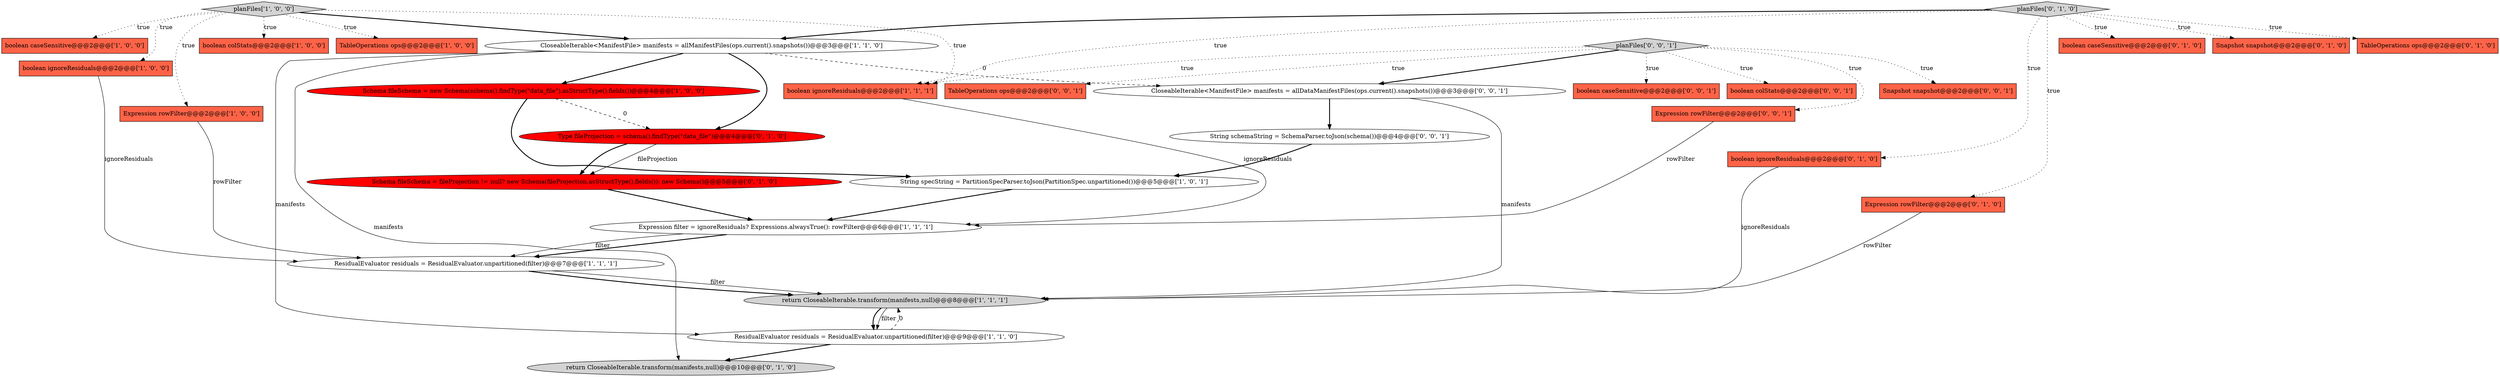 digraph {
27 [style = filled, label = "CloseableIterable<ManifestFile> manifests = allDataManifestFiles(ops.current().snapshots())@@@3@@@['0', '0', '1']", fillcolor = white, shape = ellipse image = "AAA0AAABBB3BBB"];
11 [style = filled, label = "TableOperations ops@@@2@@@['1', '0', '0']", fillcolor = tomato, shape = box image = "AAA0AAABBB1BBB"];
10 [style = filled, label = "boolean caseSensitive@@@2@@@['1', '0', '0']", fillcolor = tomato, shape = box image = "AAA0AAABBB1BBB"];
14 [style = filled, label = "boolean ignoreResiduals@@@2@@@['0', '1', '0']", fillcolor = tomato, shape = box image = "AAA0AAABBB2BBB"];
12 [style = filled, label = "boolean ignoreResiduals@@@2@@@['1', '0', '0']", fillcolor = tomato, shape = box image = "AAA0AAABBB1BBB"];
30 [style = filled, label = "boolean colStats@@@2@@@['0', '0', '1']", fillcolor = tomato, shape = box image = "AAA0AAABBB3BBB"];
21 [style = filled, label = "Schema fileSchema = fileProjection != null? new Schema(fileProjection.asStructType().fields()): new Schema()@@@5@@@['0', '1', '0']", fillcolor = red, shape = ellipse image = "AAA1AAABBB2BBB"];
25 [style = filled, label = "Expression rowFilter@@@2@@@['0', '0', '1']", fillcolor = tomato, shape = box image = "AAA0AAABBB3BBB"];
23 [style = filled, label = "Snapshot snapshot@@@2@@@['0', '0', '1']", fillcolor = tomato, shape = box image = "AAA0AAABBB3BBB"];
6 [style = filled, label = "CloseableIterable<ManifestFile> manifests = allManifestFiles(ops.current().snapshots())@@@3@@@['1', '1', '0']", fillcolor = white, shape = ellipse image = "AAA0AAABBB1BBB"];
16 [style = filled, label = "boolean caseSensitive@@@2@@@['0', '1', '0']", fillcolor = tomato, shape = box image = "AAA0AAABBB2BBB"];
8 [style = filled, label = "planFiles['1', '0', '0']", fillcolor = lightgray, shape = diamond image = "AAA0AAABBB1BBB"];
22 [style = filled, label = "Snapshot snapshot@@@2@@@['0', '1', '0']", fillcolor = tomato, shape = box image = "AAA0AAABBB2BBB"];
7 [style = filled, label = "ResidualEvaluator residuals = ResidualEvaluator.unpartitioned(filter)@@@7@@@['1', '1', '1']", fillcolor = white, shape = ellipse image = "AAA0AAABBB1BBB"];
9 [style = filled, label = "Expression rowFilter@@@2@@@['1', '0', '0']", fillcolor = tomato, shape = box image = "AAA0AAABBB1BBB"];
29 [style = filled, label = "TableOperations ops@@@2@@@['0', '0', '1']", fillcolor = tomato, shape = box image = "AAA0AAABBB3BBB"];
26 [style = filled, label = "boolean caseSensitive@@@2@@@['0', '0', '1']", fillcolor = tomato, shape = box image = "AAA0AAABBB3BBB"];
13 [style = filled, label = "boolean ignoreResiduals@@@2@@@['1', '1', '1']", fillcolor = tomato, shape = box image = "AAA0AAABBB1BBB"];
3 [style = filled, label = "String specString = PartitionSpecParser.toJson(PartitionSpec.unpartitioned())@@@5@@@['1', '0', '1']", fillcolor = white, shape = ellipse image = "AAA0AAABBB1BBB"];
20 [style = filled, label = "planFiles['0', '1', '0']", fillcolor = lightgray, shape = diamond image = "AAA0AAABBB2BBB"];
18 [style = filled, label = "Expression rowFilter@@@2@@@['0', '1', '0']", fillcolor = tomato, shape = box image = "AAA0AAABBB2BBB"];
24 [style = filled, label = "String schemaString = SchemaParser.toJson(schema())@@@4@@@['0', '0', '1']", fillcolor = white, shape = ellipse image = "AAA0AAABBB3BBB"];
1 [style = filled, label = "return CloseableIterable.transform(manifests,null)@@@8@@@['1', '1', '1']", fillcolor = lightgray, shape = ellipse image = "AAA0AAABBB1BBB"];
2 [style = filled, label = "boolean colStats@@@2@@@['1', '0', '0']", fillcolor = tomato, shape = box image = "AAA0AAABBB1BBB"];
5 [style = filled, label = "ResidualEvaluator residuals = ResidualEvaluator.unpartitioned(filter)@@@9@@@['1', '1', '0']", fillcolor = white, shape = ellipse image = "AAA0AAABBB1BBB"];
28 [style = filled, label = "planFiles['0', '0', '1']", fillcolor = lightgray, shape = diamond image = "AAA0AAABBB3BBB"];
17 [style = filled, label = "TableOperations ops@@@2@@@['0', '1', '0']", fillcolor = tomato, shape = box image = "AAA0AAABBB2BBB"];
15 [style = filled, label = "return CloseableIterable.transform(manifests,null)@@@10@@@['0', '1', '0']", fillcolor = lightgray, shape = ellipse image = "AAA0AAABBB2BBB"];
0 [style = filled, label = "Expression filter = ignoreResiduals? Expressions.alwaysTrue(): rowFilter@@@6@@@['1', '1', '1']", fillcolor = white, shape = ellipse image = "AAA0AAABBB1BBB"];
19 [style = filled, label = "Type fileProjection = schema().findType(\"data_file\")@@@4@@@['0', '1', '0']", fillcolor = red, shape = ellipse image = "AAA1AAABBB2BBB"];
4 [style = filled, label = "Schema fileSchema = new Schema(schema().findType(\"data_file\").asStructType().fields())@@@4@@@['1', '0', '0']", fillcolor = red, shape = ellipse image = "AAA1AAABBB1BBB"];
1->5 [style = bold, label=""];
5->1 [style = dashed, label="0"];
27->1 [style = solid, label="manifests"];
1->5 [style = solid, label="filter"];
4->3 [style = bold, label=""];
9->7 [style = solid, label="rowFilter"];
7->1 [style = solid, label="filter"];
7->1 [style = bold, label=""];
13->0 [style = solid, label="ignoreResiduals"];
19->21 [style = solid, label="fileProjection"];
21->0 [style = bold, label=""];
6->5 [style = solid, label="manifests"];
20->17 [style = dotted, label="true"];
8->2 [style = dotted, label="true"];
28->25 [style = dotted, label="true"];
20->14 [style = dotted, label="true"];
5->15 [style = bold, label=""];
8->6 [style = bold, label=""];
12->7 [style = solid, label="ignoreResiduals"];
6->19 [style = bold, label=""];
20->6 [style = bold, label=""];
8->10 [style = dotted, label="true"];
3->0 [style = bold, label=""];
0->7 [style = bold, label=""];
28->29 [style = dotted, label="true"];
28->30 [style = dotted, label="true"];
6->4 [style = bold, label=""];
8->12 [style = dotted, label="true"];
14->1 [style = solid, label="ignoreResiduals"];
6->27 [style = dashed, label="0"];
0->7 [style = solid, label="filter"];
28->26 [style = dotted, label="true"];
20->18 [style = dotted, label="true"];
8->11 [style = dotted, label="true"];
28->23 [style = dotted, label="true"];
4->19 [style = dashed, label="0"];
18->1 [style = solid, label="rowFilter"];
25->0 [style = solid, label="rowFilter"];
27->24 [style = bold, label=""];
8->13 [style = dotted, label="true"];
20->22 [style = dotted, label="true"];
28->27 [style = bold, label=""];
8->9 [style = dotted, label="true"];
20->13 [style = dotted, label="true"];
28->13 [style = dotted, label="true"];
24->3 [style = bold, label=""];
6->15 [style = solid, label="manifests"];
20->16 [style = dotted, label="true"];
19->21 [style = bold, label=""];
}
